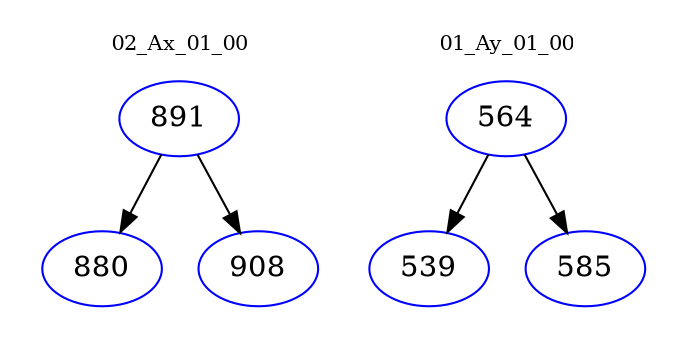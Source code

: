 digraph{
subgraph cluster_0 {
color = white
label = "02_Ax_01_00";
fontsize=10;
T0_891 [label="891", color="blue"]
T0_891 -> T0_880 [color="black"]
T0_880 [label="880", color="blue"]
T0_891 -> T0_908 [color="black"]
T0_908 [label="908", color="blue"]
}
subgraph cluster_1 {
color = white
label = "01_Ay_01_00";
fontsize=10;
T1_564 [label="564", color="blue"]
T1_564 -> T1_539 [color="black"]
T1_539 [label="539", color="blue"]
T1_564 -> T1_585 [color="black"]
T1_585 [label="585", color="blue"]
}
}
